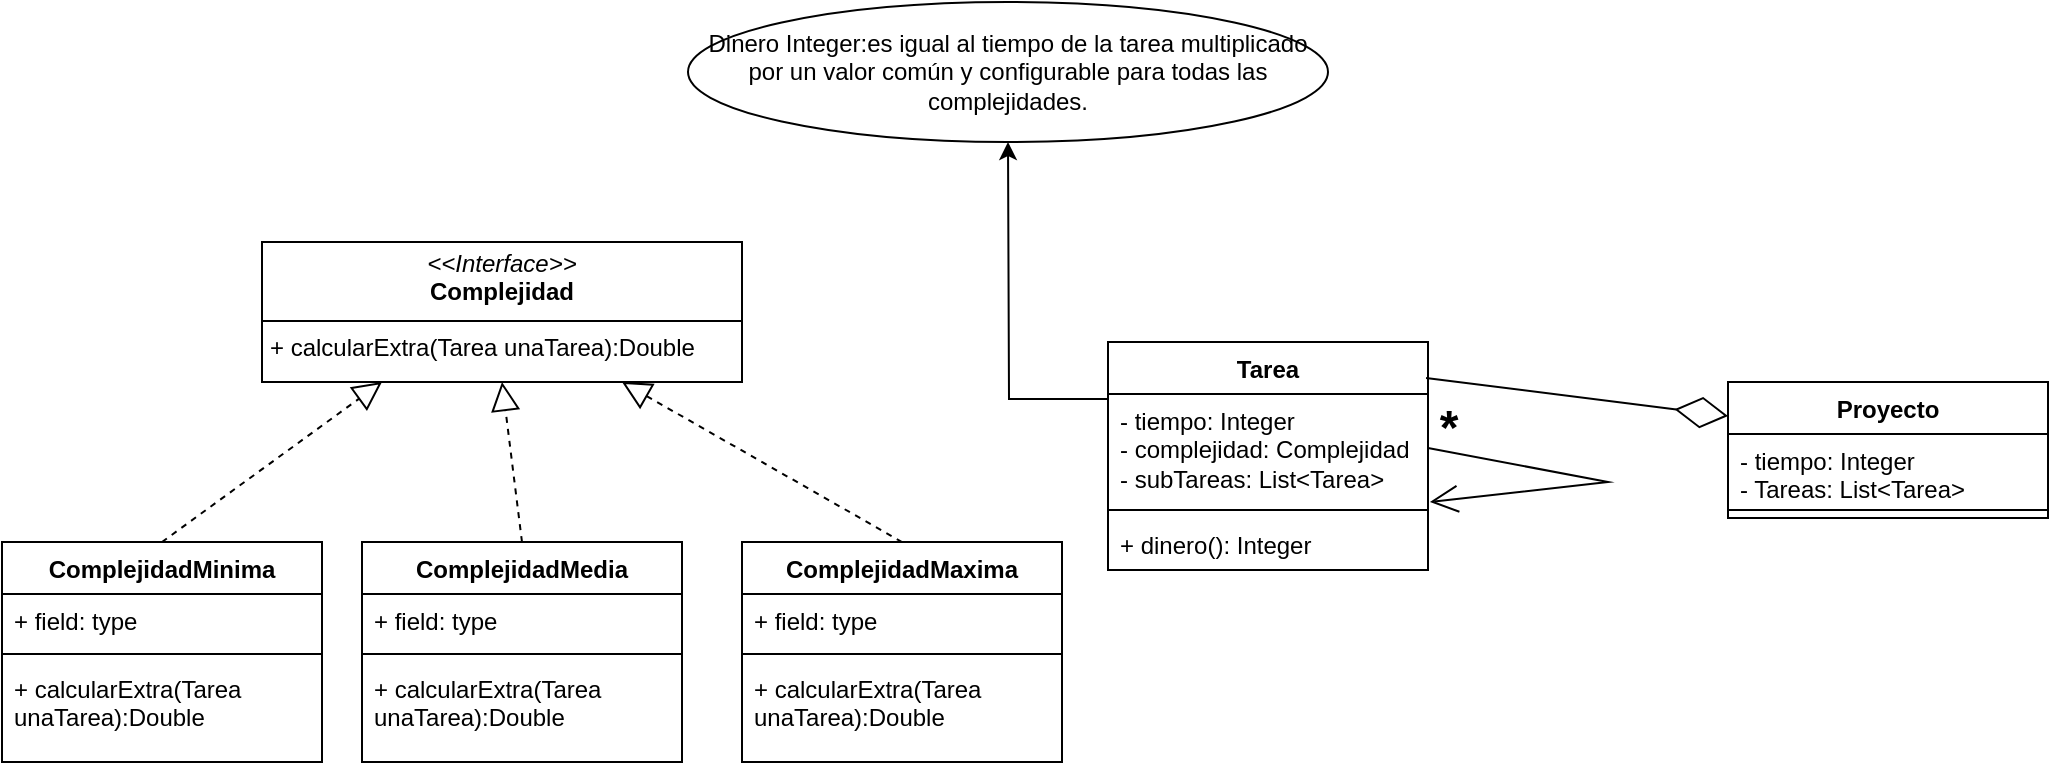 <mxfile version="28.2.5">
  <diagram name="Página-1" id="_vUBLfXRTjEk5h7DPXBP">
    <mxGraphModel dx="2127" dy="1725" grid="1" gridSize="10" guides="1" tooltips="1" connect="1" arrows="1" fold="1" page="1" pageScale="1" pageWidth="827" pageHeight="1169" math="0" shadow="0">
      <root>
        <mxCell id="0" />
        <mxCell id="1" parent="0" />
        <mxCell id="MWJ3zW1woDU1bKZrWww9-13" style="edgeStyle=orthogonalEdgeStyle;rounded=0;orthogonalLoop=1;jettySize=auto;html=1;exitX=0;exitY=0.25;exitDx=0;exitDy=0;" edge="1" parent="1" source="MWJ3zW1woDU1bKZrWww9-9">
          <mxGeometry relative="1" as="geometry">
            <mxPoint x="90.0" y="50" as="targetPoint" />
            <mxPoint x="165" y="330" as="sourcePoint" />
          </mxGeometry>
        </mxCell>
        <mxCell id="MWJ3zW1woDU1bKZrWww9-9" value="Tarea" style="swimlane;fontStyle=1;align=center;verticalAlign=top;childLayout=stackLayout;horizontal=1;startSize=26;horizontalStack=0;resizeParent=1;resizeParentMax=0;resizeLast=0;collapsible=1;marginBottom=0;whiteSpace=wrap;html=1;" vertex="1" parent="1">
          <mxGeometry x="140" y="150" width="160" height="114" as="geometry" />
        </mxCell>
        <mxCell id="MWJ3zW1woDU1bKZrWww9-10" value="- tiempo: Integer&lt;div&gt;- complejidad: Complejidad&lt;/div&gt;&lt;div&gt;- subTareas: List&amp;lt;Tarea&amp;gt;&lt;/div&gt;&lt;div&gt;&lt;br&gt;&lt;/div&gt;" style="text;strokeColor=none;fillColor=none;align=left;verticalAlign=top;spacingLeft=4;spacingRight=4;overflow=hidden;rotatable=0;points=[[0,0.5],[1,0.5]];portConstraint=eastwest;whiteSpace=wrap;html=1;" vertex="1" parent="MWJ3zW1woDU1bKZrWww9-9">
          <mxGeometry y="26" width="160" height="54" as="geometry" />
        </mxCell>
        <mxCell id="MWJ3zW1woDU1bKZrWww9-11" value="" style="line;strokeWidth=1;fillColor=none;align=left;verticalAlign=middle;spacingTop=-1;spacingLeft=3;spacingRight=3;rotatable=0;labelPosition=right;points=[];portConstraint=eastwest;strokeColor=inherit;" vertex="1" parent="MWJ3zW1woDU1bKZrWww9-9">
          <mxGeometry y="80" width="160" height="8" as="geometry" />
        </mxCell>
        <mxCell id="MWJ3zW1woDU1bKZrWww9-12" value="+ dinero(): Integer" style="text;strokeColor=none;fillColor=none;align=left;verticalAlign=top;spacingLeft=4;spacingRight=4;overflow=hidden;rotatable=0;points=[[0,0.5],[1,0.5]];portConstraint=eastwest;whiteSpace=wrap;html=1;" vertex="1" parent="MWJ3zW1woDU1bKZrWww9-9">
          <mxGeometry y="88" width="160" height="26" as="geometry" />
        </mxCell>
        <mxCell id="MWJ3zW1woDU1bKZrWww9-14" value="Dinero Integer:es igual al tiempo de la tarea multiplicado por un valor común y configurable para todas las complejidades." style="ellipse;whiteSpace=wrap;html=1;" vertex="1" parent="1">
          <mxGeometry x="-70" y="-20" width="320" height="70" as="geometry" />
        </mxCell>
        <mxCell id="MWJ3zW1woDU1bKZrWww9-16" value="ComplejidadMinima" style="swimlane;fontStyle=1;align=center;verticalAlign=top;childLayout=stackLayout;horizontal=1;startSize=26;horizontalStack=0;resizeParent=1;resizeParentMax=0;resizeLast=0;collapsible=1;marginBottom=0;whiteSpace=wrap;html=1;" vertex="1" parent="1">
          <mxGeometry x="-413" y="250" width="160" height="110" as="geometry" />
        </mxCell>
        <mxCell id="MWJ3zW1woDU1bKZrWww9-17" value="+ field: type" style="text;strokeColor=none;fillColor=none;align=left;verticalAlign=top;spacingLeft=4;spacingRight=4;overflow=hidden;rotatable=0;points=[[0,0.5],[1,0.5]];portConstraint=eastwest;whiteSpace=wrap;html=1;" vertex="1" parent="MWJ3zW1woDU1bKZrWww9-16">
          <mxGeometry y="26" width="160" height="26" as="geometry" />
        </mxCell>
        <mxCell id="MWJ3zW1woDU1bKZrWww9-18" value="" style="line;strokeWidth=1;fillColor=none;align=left;verticalAlign=middle;spacingTop=-1;spacingLeft=3;spacingRight=3;rotatable=0;labelPosition=right;points=[];portConstraint=eastwest;strokeColor=inherit;" vertex="1" parent="MWJ3zW1woDU1bKZrWww9-16">
          <mxGeometry y="52" width="160" height="8" as="geometry" />
        </mxCell>
        <mxCell id="MWJ3zW1woDU1bKZrWww9-19" value="+ calcularExtra(Tarea unaTarea):Double" style="text;strokeColor=none;fillColor=none;align=left;verticalAlign=top;spacingLeft=4;spacingRight=4;overflow=hidden;rotatable=0;points=[[0,0.5],[1,0.5]];portConstraint=eastwest;whiteSpace=wrap;html=1;" vertex="1" parent="MWJ3zW1woDU1bKZrWww9-16">
          <mxGeometry y="60" width="160" height="50" as="geometry" />
        </mxCell>
        <mxCell id="MWJ3zW1woDU1bKZrWww9-21" value="ComplejidadMaxima" style="swimlane;fontStyle=1;align=center;verticalAlign=top;childLayout=stackLayout;horizontal=1;startSize=26;horizontalStack=0;resizeParent=1;resizeParentMax=0;resizeLast=0;collapsible=1;marginBottom=0;whiteSpace=wrap;html=1;" vertex="1" parent="1">
          <mxGeometry x="-43" y="250" width="160" height="110" as="geometry" />
        </mxCell>
        <mxCell id="MWJ3zW1woDU1bKZrWww9-22" value="+ field: type" style="text;strokeColor=none;fillColor=none;align=left;verticalAlign=top;spacingLeft=4;spacingRight=4;overflow=hidden;rotatable=0;points=[[0,0.5],[1,0.5]];portConstraint=eastwest;whiteSpace=wrap;html=1;" vertex="1" parent="MWJ3zW1woDU1bKZrWww9-21">
          <mxGeometry y="26" width="160" height="26" as="geometry" />
        </mxCell>
        <mxCell id="MWJ3zW1woDU1bKZrWww9-23" value="" style="line;strokeWidth=1;fillColor=none;align=left;verticalAlign=middle;spacingTop=-1;spacingLeft=3;spacingRight=3;rotatable=0;labelPosition=right;points=[];portConstraint=eastwest;strokeColor=inherit;" vertex="1" parent="MWJ3zW1woDU1bKZrWww9-21">
          <mxGeometry y="52" width="160" height="8" as="geometry" />
        </mxCell>
        <mxCell id="MWJ3zW1woDU1bKZrWww9-24" value="+ calcularExtra(Tarea unaTarea):Double" style="text;strokeColor=none;fillColor=none;align=left;verticalAlign=top;spacingLeft=4;spacingRight=4;overflow=hidden;rotatable=0;points=[[0,0.5],[1,0.5]];portConstraint=eastwest;whiteSpace=wrap;html=1;" vertex="1" parent="MWJ3zW1woDU1bKZrWww9-21">
          <mxGeometry y="60" width="160" height="50" as="geometry" />
        </mxCell>
        <mxCell id="MWJ3zW1woDU1bKZrWww9-25" value="ComplejidadMedia" style="swimlane;fontStyle=1;align=center;verticalAlign=top;childLayout=stackLayout;horizontal=1;startSize=26;horizontalStack=0;resizeParent=1;resizeParentMax=0;resizeLast=0;collapsible=1;marginBottom=0;whiteSpace=wrap;html=1;" vertex="1" parent="1">
          <mxGeometry x="-233" y="250" width="160" height="110" as="geometry" />
        </mxCell>
        <mxCell id="MWJ3zW1woDU1bKZrWww9-26" value="+ field: type" style="text;strokeColor=none;fillColor=none;align=left;verticalAlign=top;spacingLeft=4;spacingRight=4;overflow=hidden;rotatable=0;points=[[0,0.5],[1,0.5]];portConstraint=eastwest;whiteSpace=wrap;html=1;" vertex="1" parent="MWJ3zW1woDU1bKZrWww9-25">
          <mxGeometry y="26" width="160" height="26" as="geometry" />
        </mxCell>
        <mxCell id="MWJ3zW1woDU1bKZrWww9-27" value="" style="line;strokeWidth=1;fillColor=none;align=left;verticalAlign=middle;spacingTop=-1;spacingLeft=3;spacingRight=3;rotatable=0;labelPosition=right;points=[];portConstraint=eastwest;strokeColor=inherit;" vertex="1" parent="MWJ3zW1woDU1bKZrWww9-25">
          <mxGeometry y="52" width="160" height="8" as="geometry" />
        </mxCell>
        <mxCell id="MWJ3zW1woDU1bKZrWww9-28" value="+ calcularExtra(Tarea unaTarea):Double" style="text;strokeColor=none;fillColor=none;align=left;verticalAlign=top;spacingLeft=4;spacingRight=4;overflow=hidden;rotatable=0;points=[[0,0.5],[1,0.5]];portConstraint=eastwest;whiteSpace=wrap;html=1;" vertex="1" parent="MWJ3zW1woDU1bKZrWww9-25">
          <mxGeometry y="60" width="160" height="50" as="geometry" />
        </mxCell>
        <mxCell id="MWJ3zW1woDU1bKZrWww9-34" value="&lt;p style=&quot;margin:0px;margin-top:4px;text-align:center;&quot;&gt;&lt;i&gt;&amp;lt;&amp;lt;Interface&amp;gt;&amp;gt;&lt;/i&gt;&lt;br&gt;&lt;b&gt;Complejidad&lt;/b&gt;&lt;/p&gt;&lt;hr size=&quot;1&quot; style=&quot;border-style:solid;&quot;&gt;&lt;p style=&quot;margin:0px;margin-left:4px;&quot;&gt;&lt;/p&gt;&lt;p style=&quot;margin:0px;margin-left:4px;&quot;&gt;+ calcularExtra(Tarea unaTarea):Double&lt;br&gt;&lt;/p&gt;" style="verticalAlign=top;align=left;overflow=fill;html=1;whiteSpace=wrap;" vertex="1" parent="1">
          <mxGeometry x="-283" y="100" width="240" height="70" as="geometry" />
        </mxCell>
        <mxCell id="MWJ3zW1woDU1bKZrWww9-36" value="Proyecto" style="swimlane;fontStyle=1;align=center;verticalAlign=top;childLayout=stackLayout;horizontal=1;startSize=26;horizontalStack=0;resizeParent=1;resizeParentMax=0;resizeLast=0;collapsible=1;marginBottom=0;whiteSpace=wrap;html=1;" vertex="1" parent="1">
          <mxGeometry x="450" y="170" width="160" height="68" as="geometry" />
        </mxCell>
        <mxCell id="MWJ3zW1woDU1bKZrWww9-37" value="- tiempo: Integer&lt;div&gt;&lt;div&gt;- Tareas: List&amp;lt;Tarea&amp;gt;&lt;/div&gt;&lt;div&gt;&lt;br&gt;&lt;/div&gt;&lt;/div&gt;" style="text;strokeColor=none;fillColor=none;align=left;verticalAlign=top;spacingLeft=4;spacingRight=4;overflow=hidden;rotatable=0;points=[[0,0.5],[1,0.5]];portConstraint=eastwest;whiteSpace=wrap;html=1;" vertex="1" parent="MWJ3zW1woDU1bKZrWww9-36">
          <mxGeometry y="26" width="160" height="34" as="geometry" />
        </mxCell>
        <mxCell id="MWJ3zW1woDU1bKZrWww9-38" value="" style="line;strokeWidth=1;fillColor=none;align=left;verticalAlign=middle;spacingTop=-1;spacingLeft=3;spacingRight=3;rotatable=0;labelPosition=right;points=[];portConstraint=eastwest;strokeColor=inherit;" vertex="1" parent="MWJ3zW1woDU1bKZrWww9-36">
          <mxGeometry y="60" width="160" height="8" as="geometry" />
        </mxCell>
        <mxCell id="MWJ3zW1woDU1bKZrWww9-40" value="" style="endArrow=block;dashed=1;endFill=0;endSize=12;html=1;rounded=0;entryX=0.25;entryY=1;entryDx=0;entryDy=0;exitX=0.5;exitY=0;exitDx=0;exitDy=0;" edge="1" parent="1" source="MWJ3zW1woDU1bKZrWww9-16" target="MWJ3zW1woDU1bKZrWww9-34">
          <mxGeometry width="160" relative="1" as="geometry">
            <mxPoint x="-53" y="250" as="sourcePoint" />
            <mxPoint x="107" y="250" as="targetPoint" />
          </mxGeometry>
        </mxCell>
        <mxCell id="MWJ3zW1woDU1bKZrWww9-41" value="" style="endArrow=block;dashed=1;endFill=0;endSize=12;html=1;rounded=0;entryX=0.5;entryY=1;entryDx=0;entryDy=0;exitX=0.5;exitY=0;exitDx=0;exitDy=0;" edge="1" parent="1" source="MWJ3zW1woDU1bKZrWww9-25" target="MWJ3zW1woDU1bKZrWww9-34">
          <mxGeometry width="160" relative="1" as="geometry">
            <mxPoint x="-163" y="300" as="sourcePoint" />
            <mxPoint x="-53" y="220" as="targetPoint" />
          </mxGeometry>
        </mxCell>
        <mxCell id="MWJ3zW1woDU1bKZrWww9-42" value="" style="endArrow=block;dashed=1;endFill=0;endSize=12;html=1;rounded=0;entryX=0.75;entryY=1;entryDx=0;entryDy=0;exitX=0.5;exitY=0;exitDx=0;exitDy=0;" edge="1" parent="1" source="MWJ3zW1woDU1bKZrWww9-21" target="MWJ3zW1woDU1bKZrWww9-34">
          <mxGeometry width="160" relative="1" as="geometry">
            <mxPoint x="-153" y="270" as="sourcePoint" />
            <mxPoint x="-163" y="190" as="targetPoint" />
          </mxGeometry>
        </mxCell>
        <mxCell id="MWJ3zW1woDU1bKZrWww9-45" value="" style="endArrow=diamondThin;endFill=0;endSize=24;html=1;rounded=0;entryX=0;entryY=0.25;entryDx=0;entryDy=0;exitX=0.994;exitY=0.158;exitDx=0;exitDy=0;exitPerimeter=0;" edge="1" parent="1" source="MWJ3zW1woDU1bKZrWww9-9" target="MWJ3zW1woDU1bKZrWww9-36">
          <mxGeometry width="160" relative="1" as="geometry">
            <mxPoint x="302" y="160" as="sourcePoint" />
            <mxPoint x="447" y="181" as="targetPoint" />
          </mxGeometry>
        </mxCell>
        <mxCell id="MWJ3zW1woDU1bKZrWww9-47" value="" style="endArrow=open;endFill=1;endSize=12;html=1;rounded=0;exitX=1;exitY=0.5;exitDx=0;exitDy=0;entryX=1.006;entryY=1;entryDx=0;entryDy=0;entryPerimeter=0;" edge="1" parent="1" source="MWJ3zW1woDU1bKZrWww9-10" target="MWJ3zW1woDU1bKZrWww9-10">
          <mxGeometry width="160" relative="1" as="geometry">
            <mxPoint x="30" y="220" as="sourcePoint" />
            <mxPoint x="190" y="220" as="targetPoint" />
            <Array as="points">
              <mxPoint x="390" y="220" />
            </Array>
          </mxGeometry>
        </mxCell>
        <mxCell id="MWJ3zW1woDU1bKZrWww9-48" value="&lt;font style=&quot;font-size: 24px;&quot;&gt;*&lt;/font&gt;" style="text;align=center;fontStyle=1;verticalAlign=middle;spacingLeft=3;spacingRight=3;strokeColor=none;rotatable=0;points=[[0,0.5],[1,0.5]];portConstraint=eastwest;html=1;" vertex="1" parent="1">
          <mxGeometry x="300" y="180" width="20" height="26" as="geometry" />
        </mxCell>
      </root>
    </mxGraphModel>
  </diagram>
</mxfile>
